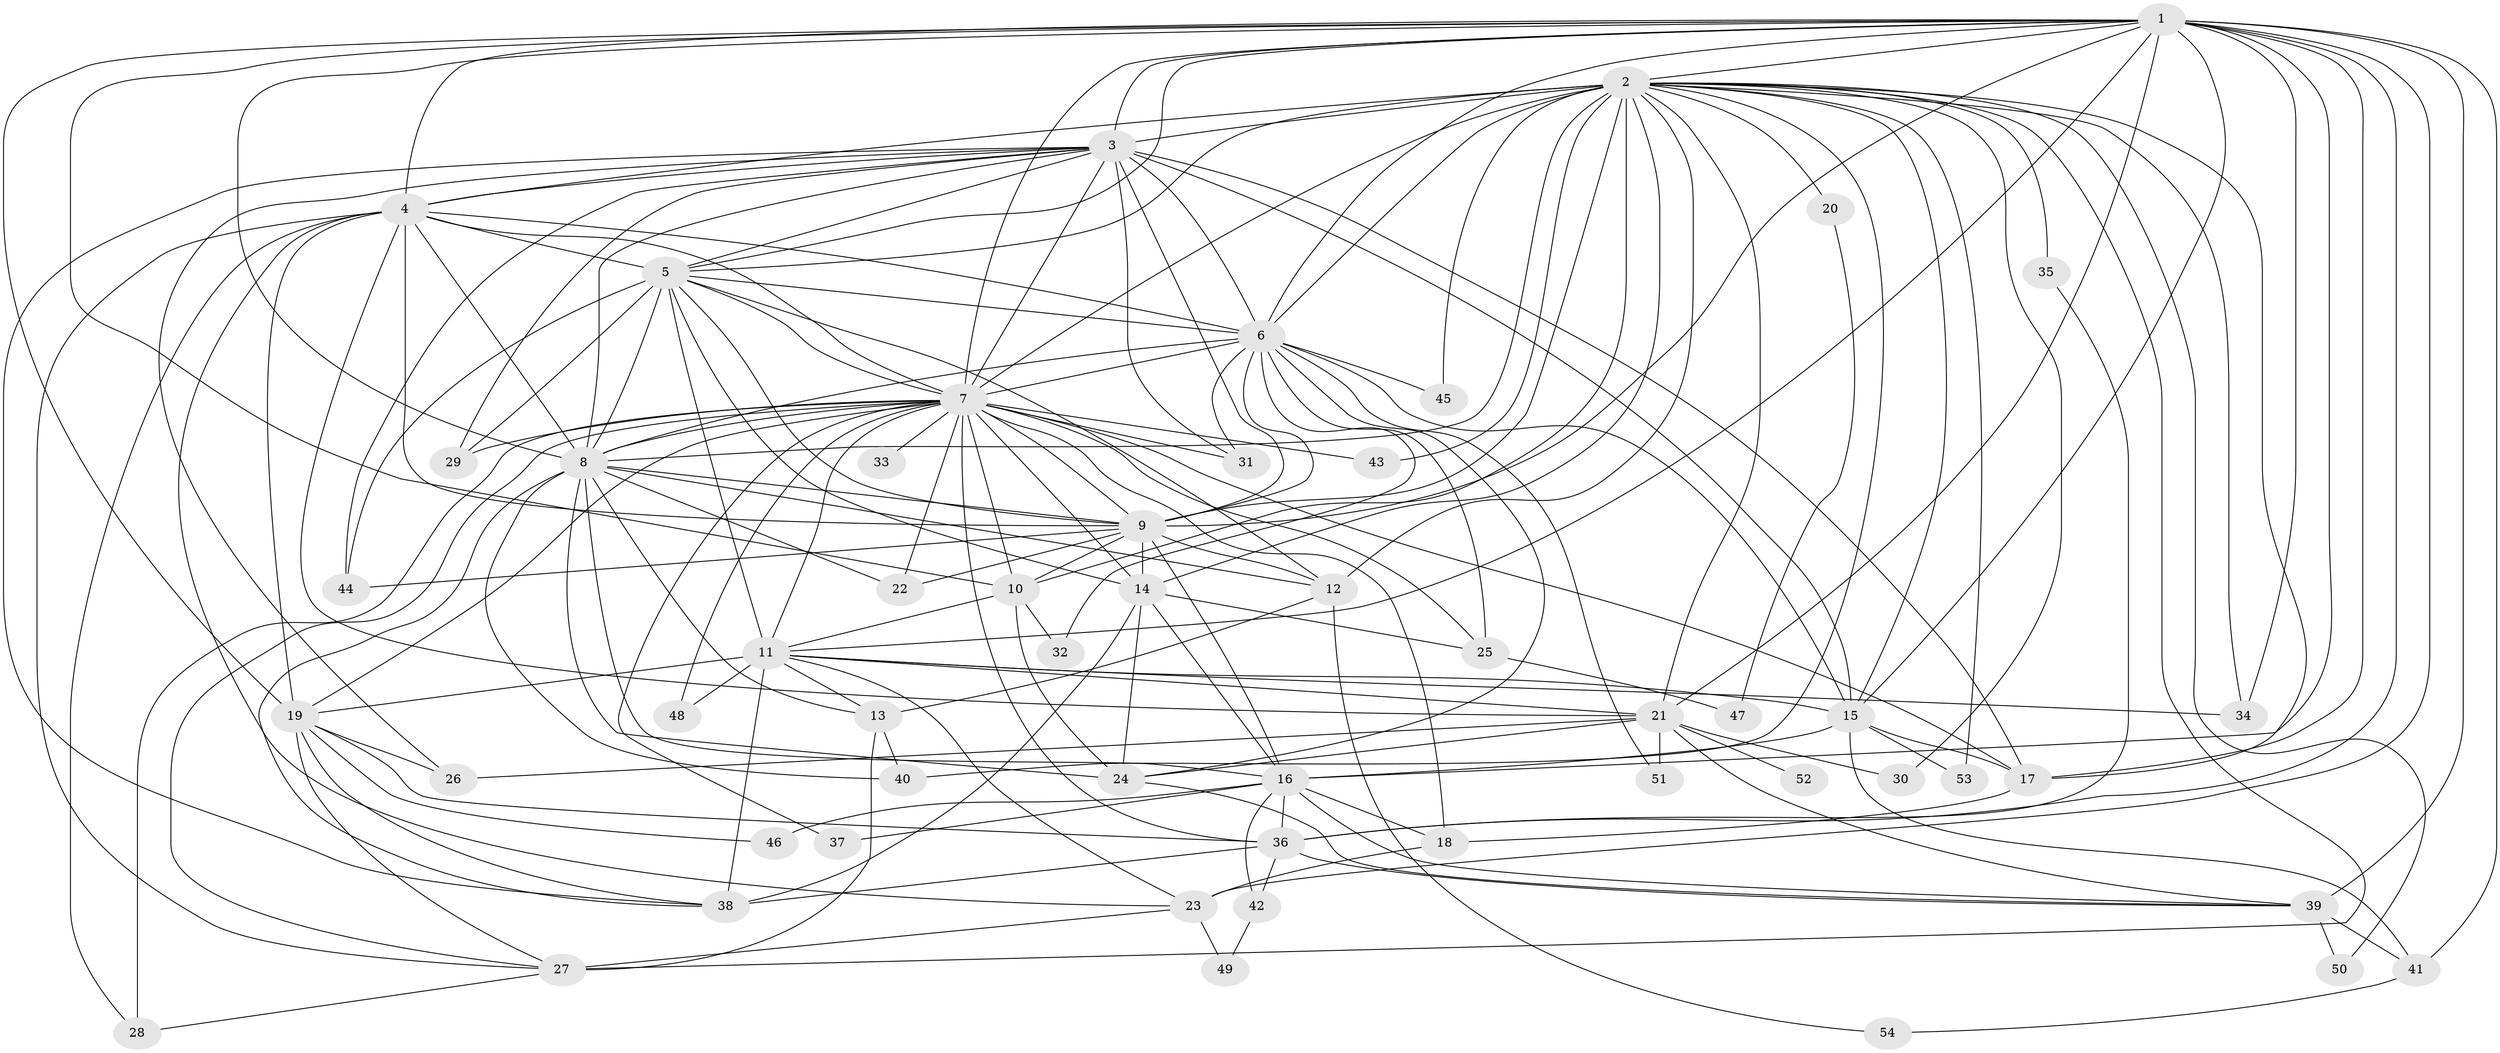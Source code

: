 // original degree distribution, {31: 0.007407407407407408, 13: 0.007407407407407408, 22: 0.007407407407407408, 21: 0.007407407407407408, 29: 0.007407407407407408, 30: 0.014814814814814815, 18: 0.007407407407407408, 19: 0.007407407407407408, 25: 0.007407407407407408, 6: 0.02962962962962963, 4: 0.06666666666666667, 2: 0.5481481481481482, 5: 0.044444444444444446, 3: 0.21481481481481482, 10: 0.014814814814814815, 7: 0.007407407407407408}
// Generated by graph-tools (version 1.1) at 2025/49/03/04/25 22:49:40]
// undirected, 54 vertices, 174 edges
graph export_dot {
  node [color=gray90,style=filled];
  1;
  2;
  3;
  4;
  5;
  6;
  7;
  8;
  9;
  10;
  11;
  12;
  13;
  14;
  15;
  16;
  17;
  18;
  19;
  20;
  21;
  22;
  23;
  24;
  25;
  26;
  27;
  28;
  29;
  30;
  31;
  32;
  33;
  34;
  35;
  36;
  37;
  38;
  39;
  40;
  41;
  42;
  43;
  44;
  45;
  46;
  47;
  48;
  49;
  50;
  51;
  52;
  53;
  54;
  1 -- 2 [weight=3.0];
  1 -- 3 [weight=2.0];
  1 -- 4 [weight=1.0];
  1 -- 5 [weight=1.0];
  1 -- 6 [weight=1.0];
  1 -- 7 [weight=1.0];
  1 -- 8 [weight=2.0];
  1 -- 9 [weight=1.0];
  1 -- 10 [weight=1.0];
  1 -- 11 [weight=1.0];
  1 -- 15 [weight=1.0];
  1 -- 16 [weight=1.0];
  1 -- 17 [weight=1.0];
  1 -- 19 [weight=2.0];
  1 -- 21 [weight=1.0];
  1 -- 23 [weight=2.0];
  1 -- 34 [weight=1.0];
  1 -- 36 [weight=6.0];
  1 -- 39 [weight=1.0];
  1 -- 41 [weight=1.0];
  2 -- 3 [weight=3.0];
  2 -- 4 [weight=3.0];
  2 -- 5 [weight=2.0];
  2 -- 6 [weight=2.0];
  2 -- 7 [weight=2.0];
  2 -- 8 [weight=2.0];
  2 -- 9 [weight=2.0];
  2 -- 10 [weight=1.0];
  2 -- 12 [weight=1.0];
  2 -- 14 [weight=1.0];
  2 -- 15 [weight=1.0];
  2 -- 17 [weight=1.0];
  2 -- 20 [weight=1.0];
  2 -- 21 [weight=2.0];
  2 -- 27 [weight=2.0];
  2 -- 30 [weight=1.0];
  2 -- 34 [weight=1.0];
  2 -- 35 [weight=1.0];
  2 -- 40 [weight=1.0];
  2 -- 43 [weight=1.0];
  2 -- 45 [weight=1.0];
  2 -- 50 [weight=1.0];
  2 -- 53 [weight=1.0];
  3 -- 4 [weight=1.0];
  3 -- 5 [weight=1.0];
  3 -- 6 [weight=1.0];
  3 -- 7 [weight=2.0];
  3 -- 8 [weight=1.0];
  3 -- 9 [weight=1.0];
  3 -- 15 [weight=1.0];
  3 -- 17 [weight=5.0];
  3 -- 26 [weight=1.0];
  3 -- 29 [weight=1.0];
  3 -- 31 [weight=1.0];
  3 -- 38 [weight=1.0];
  3 -- 44 [weight=1.0];
  4 -- 5 [weight=1.0];
  4 -- 6 [weight=1.0];
  4 -- 7 [weight=1.0];
  4 -- 8 [weight=2.0];
  4 -- 9 [weight=2.0];
  4 -- 19 [weight=1.0];
  4 -- 21 [weight=5.0];
  4 -- 23 [weight=1.0];
  4 -- 27 [weight=1.0];
  4 -- 28 [weight=1.0];
  5 -- 6 [weight=3.0];
  5 -- 7 [weight=1.0];
  5 -- 8 [weight=1.0];
  5 -- 9 [weight=2.0];
  5 -- 11 [weight=11.0];
  5 -- 12 [weight=1.0];
  5 -- 14 [weight=2.0];
  5 -- 29 [weight=1.0];
  5 -- 44 [weight=1.0];
  6 -- 7 [weight=2.0];
  6 -- 8 [weight=1.0];
  6 -- 9 [weight=1.0];
  6 -- 15 [weight=1.0];
  6 -- 24 [weight=1.0];
  6 -- 25 [weight=1.0];
  6 -- 31 [weight=1.0];
  6 -- 32 [weight=1.0];
  6 -- 45 [weight=1.0];
  6 -- 51 [weight=1.0];
  7 -- 8 [weight=1.0];
  7 -- 9 [weight=1.0];
  7 -- 10 [weight=1.0];
  7 -- 11 [weight=1.0];
  7 -- 14 [weight=1.0];
  7 -- 17 [weight=1.0];
  7 -- 18 [weight=1.0];
  7 -- 19 [weight=1.0];
  7 -- 22 [weight=1.0];
  7 -- 25 [weight=1.0];
  7 -- 27 [weight=1.0];
  7 -- 28 [weight=2.0];
  7 -- 29 [weight=1.0];
  7 -- 31 [weight=1.0];
  7 -- 33 [weight=1.0];
  7 -- 36 [weight=1.0];
  7 -- 37 [weight=1.0];
  7 -- 43 [weight=1.0];
  7 -- 48 [weight=1.0];
  8 -- 9 [weight=1.0];
  8 -- 12 [weight=1.0];
  8 -- 13 [weight=1.0];
  8 -- 16 [weight=1.0];
  8 -- 22 [weight=1.0];
  8 -- 24 [weight=3.0];
  8 -- 38 [weight=1.0];
  8 -- 40 [weight=1.0];
  9 -- 10 [weight=1.0];
  9 -- 12 [weight=1.0];
  9 -- 14 [weight=8.0];
  9 -- 16 [weight=1.0];
  9 -- 22 [weight=1.0];
  9 -- 44 [weight=1.0];
  10 -- 11 [weight=1.0];
  10 -- 24 [weight=1.0];
  10 -- 32 [weight=1.0];
  11 -- 13 [weight=1.0];
  11 -- 15 [weight=2.0];
  11 -- 19 [weight=1.0];
  11 -- 21 [weight=1.0];
  11 -- 23 [weight=1.0];
  11 -- 34 [weight=1.0];
  11 -- 38 [weight=2.0];
  11 -- 48 [weight=1.0];
  12 -- 13 [weight=1.0];
  12 -- 54 [weight=1.0];
  13 -- 27 [weight=1.0];
  13 -- 40 [weight=2.0];
  14 -- 16 [weight=1.0];
  14 -- 24 [weight=1.0];
  14 -- 25 [weight=1.0];
  14 -- 38 [weight=1.0];
  15 -- 16 [weight=1.0];
  15 -- 17 [weight=1.0];
  15 -- 41 [weight=1.0];
  15 -- 53 [weight=1.0];
  16 -- 18 [weight=3.0];
  16 -- 36 [weight=1.0];
  16 -- 37 [weight=1.0];
  16 -- 39 [weight=1.0];
  16 -- 42 [weight=1.0];
  16 -- 46 [weight=1.0];
  17 -- 18 [weight=1.0];
  18 -- 23 [weight=1.0];
  19 -- 26 [weight=2.0];
  19 -- 27 [weight=1.0];
  19 -- 36 [weight=1.0];
  19 -- 38 [weight=1.0];
  19 -- 46 [weight=1.0];
  20 -- 47 [weight=1.0];
  21 -- 24 [weight=1.0];
  21 -- 26 [weight=1.0];
  21 -- 30 [weight=1.0];
  21 -- 39 [weight=1.0];
  21 -- 51 [weight=2.0];
  21 -- 52 [weight=2.0];
  23 -- 27 [weight=1.0];
  23 -- 49 [weight=1.0];
  24 -- 39 [weight=1.0];
  25 -- 47 [weight=1.0];
  27 -- 28 [weight=1.0];
  35 -- 36 [weight=1.0];
  36 -- 38 [weight=1.0];
  36 -- 39 [weight=1.0];
  36 -- 42 [weight=1.0];
  39 -- 41 [weight=1.0];
  39 -- 50 [weight=1.0];
  41 -- 54 [weight=1.0];
  42 -- 49 [weight=1.0];
}
